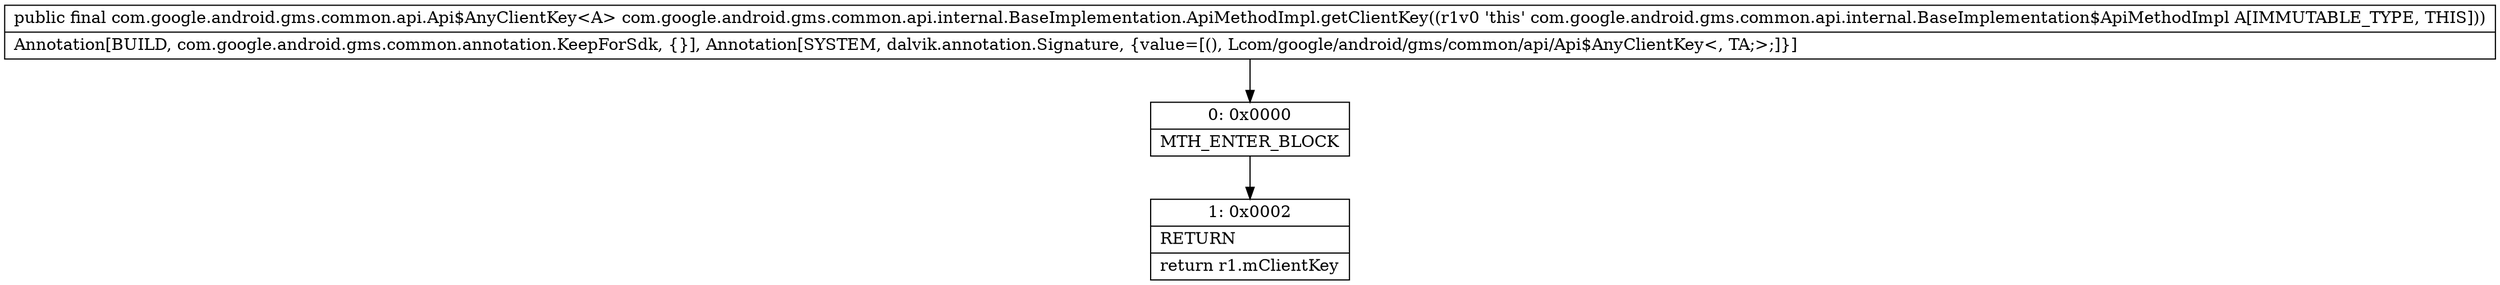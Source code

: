 digraph "CFG forcom.google.android.gms.common.api.internal.BaseImplementation.ApiMethodImpl.getClientKey()Lcom\/google\/android\/gms\/common\/api\/Api$AnyClientKey;" {
Node_0 [shape=record,label="{0\:\ 0x0000|MTH_ENTER_BLOCK\l}"];
Node_1 [shape=record,label="{1\:\ 0x0002|RETURN\l|return r1.mClientKey\l}"];
MethodNode[shape=record,label="{public final com.google.android.gms.common.api.Api$AnyClientKey\<A\> com.google.android.gms.common.api.internal.BaseImplementation.ApiMethodImpl.getClientKey((r1v0 'this' com.google.android.gms.common.api.internal.BaseImplementation$ApiMethodImpl A[IMMUTABLE_TYPE, THIS]))  | Annotation[BUILD, com.google.android.gms.common.annotation.KeepForSdk, \{\}], Annotation[SYSTEM, dalvik.annotation.Signature, \{value=[(), Lcom\/google\/android\/gms\/common\/api\/Api$AnyClientKey\<, TA;\>;]\}]\l}"];
MethodNode -> Node_0;
Node_0 -> Node_1;
}

